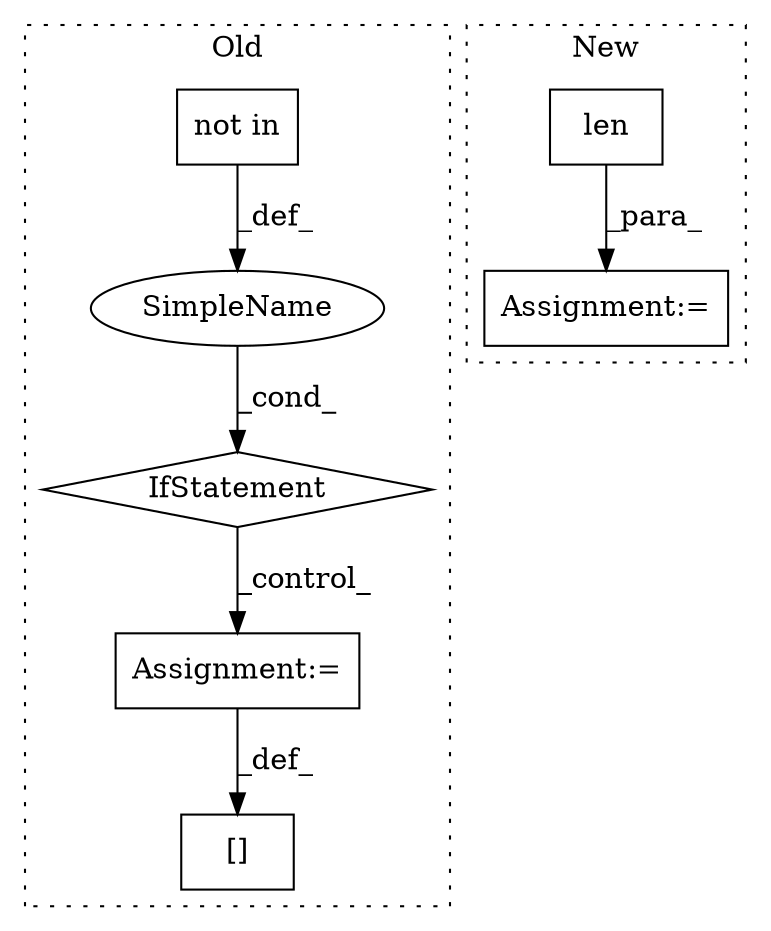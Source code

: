 digraph G {
subgraph cluster0 {
1 [label="not in" a="108" s="6173" l="19" shape="box"];
3 [label="IfStatement" a="25" s="6163,6192" l="10,2" shape="diamond"];
4 [label="Assignment:=" a="7" s="6217" l="1" shape="box"];
5 [label="SimpleName" a="42" s="" l="" shape="ellipse"];
7 [label="[]" a="2" s="6204,6216" l="9,1" shape="box"];
label = "Old";
style="dotted";
}
subgraph cluster1 {
2 [label="len" a="32" s="6750,6765" l="4,1" shape="box"];
6 [label="Assignment:=" a="7" s="6667,6767" l="53,2" shape="box"];
label = "New";
style="dotted";
}
1 -> 5 [label="_def_"];
2 -> 6 [label="_para_"];
3 -> 4 [label="_control_"];
4 -> 7 [label="_def_"];
5 -> 3 [label="_cond_"];
}